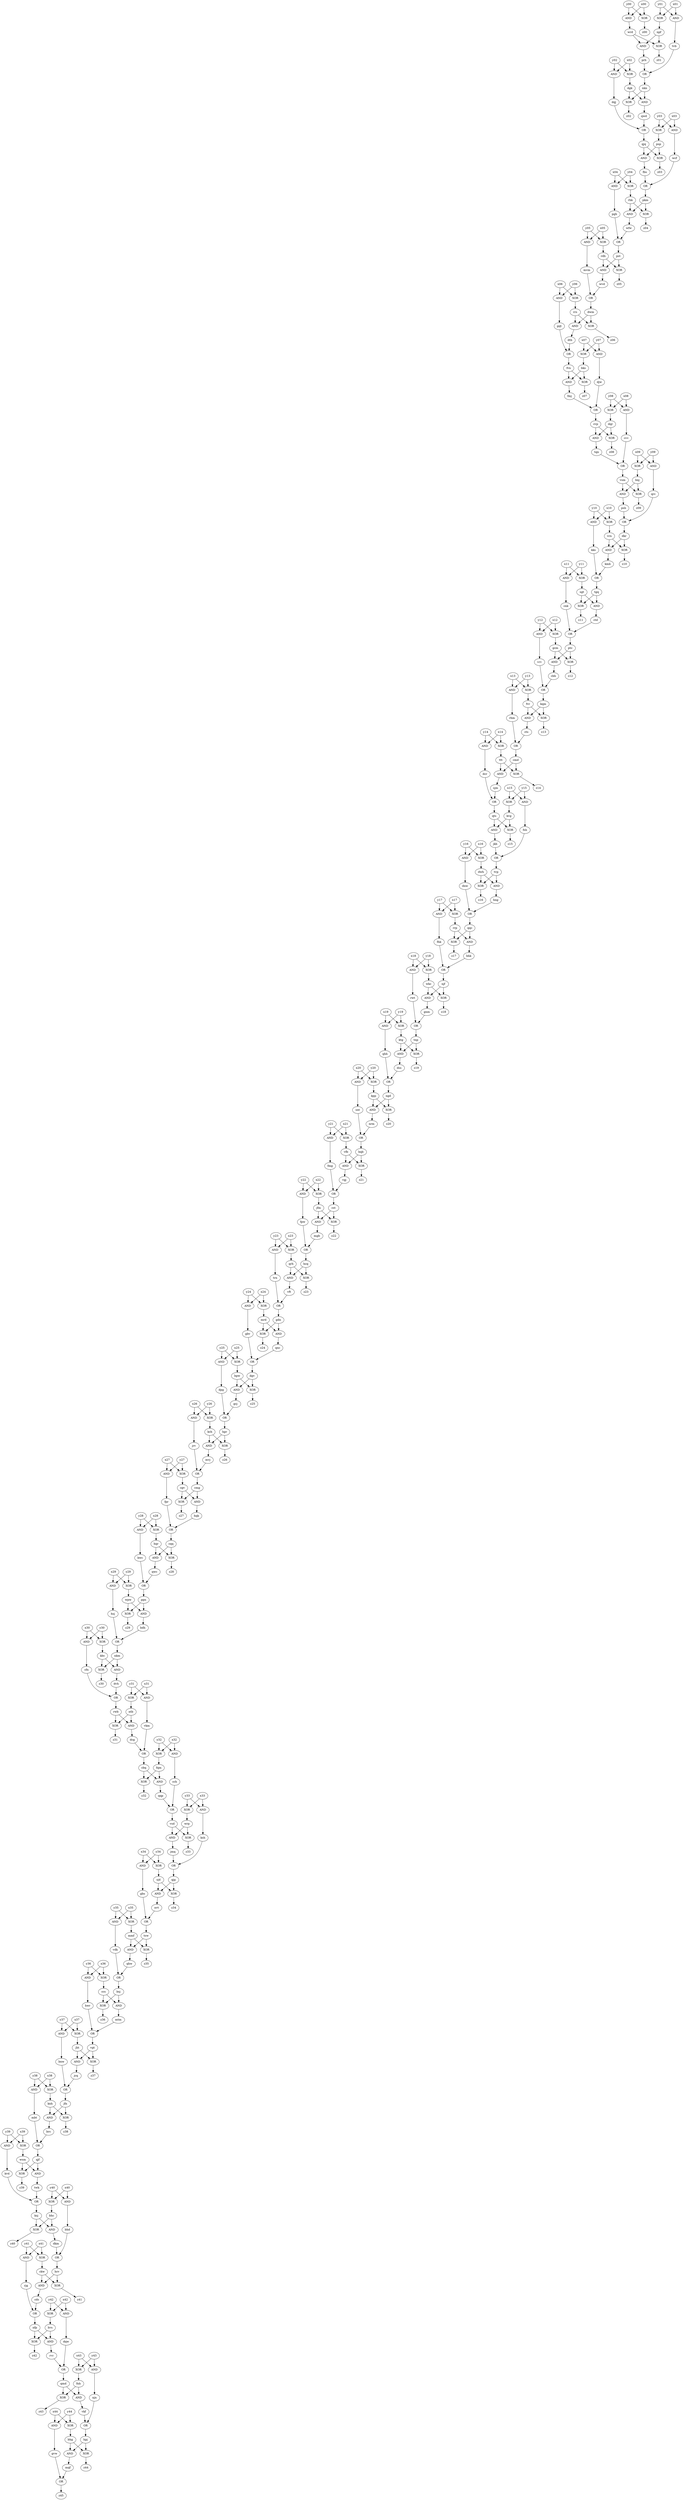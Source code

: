 digraph {
	rwb
	ntb
	z31
	0 [label=XOR]
	rwb -> 0
	ntb -> 0
	0 -> z31
	sgt
	tgq
	z11
	1 [label=XOR]
	sgt -> 1
	tgq -> 1
	1 -> z11
	ctd
	cnk
	ptc
	2 [label=OR]
	ctd -> 2
	cnk -> 2
	2 -> ptc
	y36
	x36
	hwr
	3 [label=AND]
	y36 -> 3
	x36 -> 3
	3 -> hwr
	y31
	x31
	vkm
	4 [label=AND]
	y31 -> 4
	x31 -> 4
	4 -> vkm
	tqn
	cvv
	vsm
	5 [label=OR]
	tqn -> 5
	cvv -> 5
	5 -> vsm
	vsm
	bnj
	psh
	6 [label=AND]
	vsm -> 6
	bnj -> 6
	6 -> psh
	ccs
	bsj
	mtm
	7 [label=AND]
	ccs -> 7
	bsj -> 7
	7 -> mtm
	qts
	kvg
	jkh
	8 [label=AND]
	qts -> 8
	kvg -> 8
	8 -> jkh
	y21
	x21
	fmg
	9 [label=AND]
	y21 -> 9
	x21 -> 9
	9 -> fmg
	jht
	vgt
	z37
	10 [label=XOR]
	jht -> 10
	vgt -> 10
	10 -> z37
	y37
	x37
	bnw
	11 [label=AND]
	y37 -> 11
	x37 -> 11
	11 -> bnw
	kvd
	twk
	ksj
	12 [label=OR]
	kvd -> 12
	twk -> 12
	12 -> ksj
	ksj
	bhc
	z40
	13 [label=XOR]
	ksj -> 13
	bhc -> 13
	13 -> z40
	qmd
	fnh
	z43
	14 [label=XOR]
	qmd -> 14
	fnh -> 14
	14 -> z43
	wpw
	ppn
	bdh
	15 [label=AND]
	wpw -> 15
	ppn -> 15
	15 -> bdh
	x20
	y20
	snt
	16 [label=AND]
	x20 -> 16
	y20 -> 16
	16 -> snt
	y38
	x38
	mbt
	17 [label=AND]
	y38 -> 17
	x38 -> 17
	17 -> mbt
	knh
	jfn
	z38
	18 [label=XOR]
	knh -> 18
	jfn -> 18
	18 -> z38
	x13
	y13
	fvr
	19 [label=XOR]
	x13 -> 19
	y13 -> 19
	19 -> fvr
	dwh
	tvp
	hng
	20 [label=AND]
	dwh -> 20
	tvp -> 20
	20 -> hng
	wrd
	npf
	prh
	21 [label=AND]
	wrd -> 21
	npf -> 21
	21 -> prh
	y14
	x14
	dcr
	22 [label=AND]
	y14 -> 22
	x14 -> 22
	22 -> dcr
	fvn
	bks
	fmj
	23 [label=AND]
	fvn -> 23
	bks -> 23
	23 -> fmj
	mrd
	gdn
	z24
	24 [label=XOR]
	mrd -> 24
	gdn -> 24
	24 -> z24
	x29
	y29
	wpw
	25 [label=XOR]
	x29 -> 25
	y29 -> 25
	25 -> wpw
	qjq
	psp
	fbs
	26 [label=AND]
	qjq -> 26
	psp -> 26
	26 -> fbs
	x43
	y43
	fnh
	27 [label=XOR]
	x43 -> 27
	y43 -> 27
	27 -> fnh
	x18
	y18
	wkc
	28 [label=XOR]
	x18 -> 28
	y18 -> 28
	28 -> wkc
	y24
	x24
	mrd
	29 [label=XOR]
	y24 -> 29
	x24 -> 29
	29 -> mrd
	y03
	x03
	psp
	30 [label=XOR]
	y03 -> 30
	x03 -> 30
	30 -> psp
	gqt
	dth
	fvn
	31 [label=OR]
	gqt -> 31
	dth -> 31
	31 -> fvn
	y12
	x12
	gcm
	32 [label=XOR]
	y12 -> 32
	x12 -> 32
	32 -> gcm
	y16
	x16
	dnw
	33 [label=AND]
	y16 -> 33
	x16 -> 33
	33 -> dnw
	x07
	y07
	djw
	34 [label=AND]
	x07 -> 34
	y07 -> 34
	34 -> djw
	kbc
	nkm
	dvh
	35 [label=AND]
	kbc -> 35
	nkm -> 35
	35 -> dvh
	vrn
	dkr
	z10
	36 [label=XOR]
	vrn -> 36
	dkr -> 36
	36 -> z10
	fbs
	wcf
	pkm
	37 [label=OR]
	fbs -> 37
	wcf -> 37
	37 -> pkm
	x12
	y12
	vrv
	38 [label=AND]
	x12 -> 38
	y12 -> 38
	38 -> vrv
	x34
	y34
	gbs
	39 [label=AND]
	x34 -> 39
	y34 -> 39
	39 -> gbs
	qnc
	gbv
	dgv
	40 [label=OR]
	qnc -> 40
	gbv -> 40
	40 -> dgv
	x15
	y15
	kvg
	41 [label=XOR]
	x15 -> 41
	y15 -> 41
	41 -> kvg
	y22
	x22
	fpw
	42 [label=AND]
	y22 -> 42
	x22 -> 42
	42 -> fpw
	jfm
	cst
	mgb
	43 [label=AND]
	jfm -> 43
	cst -> 43
	43 -> mgb
	y37
	x37
	jht
	44 [label=XOR]
	y37 -> 44
	x37 -> 44
	44 -> jht
	kqm
	fvr
	z13
	45 [label=XOR]
	kqm -> 45
	fvr -> 45
	45 -> z13
	vsd
	wrp
	jmq
	46 [label=AND]
	vsd -> 46
	wrp -> 46
	46 -> jmq
	cqq
	hqr
	z28
	47 [label=XOR]
	cqq -> 47
	hqr -> 47
	47 -> z28
	x09
	y09
	qrc
	48 [label=AND]
	x09 -> 48
	y09 -> 48
	48 -> qrc
	mmf
	tsw
	z35
	49 [label=XOR]
	mmf -> 49
	tsw -> 49
	49 -> z35
	bqb
	vfb
	vgj
	50 [label=AND]
	bqb -> 50
	vfb -> 50
	50 -> vgj
	kvg
	qts
	z15
	51 [label=XOR]
	kvg -> 51
	qts -> 51
	51 -> z15
	x24
	y24
	gbv
	52 [label=AND]
	x24 -> 52
	y24 -> 52
	52 -> gbv
	hsj
	bdh
	nkm
	53 [label=OR]
	hsj -> 53
	bdh -> 53
	53 -> nkm
	y20
	x20
	kpp
	54 [label=XOR]
	y20 -> 54
	x20 -> 54
	54 -> kpp
	fsh
	jkh
	tvp
	55 [label=OR]
	fsh -> 55
	jkh -> 55
	55 -> tvp
	x44
	y44
	gvw
	56 [label=AND]
	x44 -> 56
	y44 -> 56
	56 -> gvw
	tvp
	dwh
	z16
	57 [label=XOR]
	tvp -> 57
	dwh -> 57
	57 -> z16
	x04
	y04
	pgh
	58 [label=AND]
	x04 -> 58
	y04 -> 58
	58 -> pgh
	bhg
	hpj
	mqf
	59 [label=AND]
	bhg -> 59
	hpj -> 59
	59 -> mqf
	y07
	x07
	bks
	60 [label=XOR]
	y07 -> 60
	x07 -> 60
	60 -> bks
	cgv
	cmg
	z27
	61 [label=XOR]
	cgv -> 61
	cmg -> 61
	61 -> z27
	vfb
	bqb
	z21
	62 [label=XOR]
	vfb -> 62
	bqb -> 62
	62 -> z21
	x19
	y19
	qhh
	63 [label=AND]
	x19 -> 63
	y19 -> 63
	63 -> qhh
	y35
	x35
	mmf
	64 [label=XOR]
	y35 -> 64
	x35 -> 64
	64 -> mmf
	y33
	x33
	wrp
	65 [label=XOR]
	y33 -> 65
	x33 -> 65
	65 -> wrp
	y10
	x10
	kks
	66 [label=AND]
	y10 -> 66
	x10 -> 66
	66 -> kks
	trn
	vft
	gdn
	67 [label=OR]
	trn -> 67
	vft -> 67
	67 -> gdn
	qhw
	vdk
	bsj
	68 [label=OR]
	qhw -> 68
	vdk -> 68
	68 -> bsj
	dvh
	cfn
	rwb
	69 [label=OR]
	dvh -> 69
	cfn -> 69
	69 -> rwb
	kwc
	qwc
	ppn
	70 [label=OR]
	kwc -> 70
	qwc -> 70
	70 -> ppn
	x06
	y06
	rrs
	71 [label=XOR]
	x06 -> 71
	y06 -> 71
	71 -> rrs
	tnp
	ktg
	z19
	72 [label=XOR]
	tnp -> 72
	ktg -> 72
	72 -> z19
	x11
	y11
	sgt
	73 [label=XOR]
	x11 -> 73
	y11 -> 73
	73 -> sgt
	wfw
	pgh
	pst
	74 [label=OR]
	wfw -> 74
	pgh -> 74
	74 -> pst
	djw
	fmj
	cvp
	75 [label=OR]
	djw -> 75
	fmj -> 75
	75 -> cvp
	hqr
	cqq
	qwc
	76 [label=AND]
	hqr -> 76
	cqq -> 76
	76 -> qwc
	y01
	x01
	npf
	77 [label=XOR]
	y01 -> 77
	x01 -> 77
	77 -> npf
	dqw
	rvr
	qmd
	78 [label=OR]
	dqw -> 78
	rvr -> 78
	78 -> qmd
	y17
	x17
	rrp
	79 [label=XOR]
	y17 -> 79
	x17 -> 79
	79 -> rrp
	y01
	x01
	tvb
	80 [label=AND]
	y01 -> 80
	x01 -> 80
	80 -> tvb
	qrh
	hcq
	vft
	81 [label=AND]
	qrh -> 81
	hcq -> 81
	81 -> vft
	x11
	y11
	cnk
	82 [label=AND]
	x11 -> 82
	y11 -> 82
	82 -> cnk
	rhk
	pkm
	wfw
	83 [label=AND]
	rhk -> 83
	pkm -> 83
	83 -> wfw
	gdn
	mrd
	qnc
	84 [label=AND]
	gdn -> 84
	mrd -> 84
	84 -> qnc
	y41
	x41
	rjg
	85 [label=AND]
	y41 -> 85
	x41 -> 85
	85 -> rjg
	knh
	jfn
	brc
	86 [label=AND]
	knh -> 86
	jfn -> 86
	86 -> brc
	y08
	x08
	dqr
	87 [label=XOR]
	y08 -> 87
	x08 -> 87
	87 -> dqr
	jht
	vgt
	jcq
	88 [label=AND]
	jht -> 88
	vgt -> 88
	88 -> jcq
	cmd
	ttt
	sjm
	89 [label=AND]
	cmd -> 89
	ttt -> 89
	89 -> sjm
	rrp
	qqc
	z17
	90 [label=XOR]
	rrp -> 90
	qqc -> 90
	90 -> z17
	cbq
	fqm
	z32
	91 [label=XOR]
	cbq -> 91
	fqm -> 91
	91 -> z32
	qmd
	fnh
	vkf
	92 [label=AND]
	qmd -> 92
	fnh -> 92
	92 -> vkf
	y22
	x22
	jfm
	93 [label=XOR]
	y22 -> 93
	x22 -> 93
	93 -> jfm
	x35
	y35
	vdk
	94 [label=AND]
	x35 -> 94
	y35 -> 94
	94 -> vdk
	sjd
	qjg
	z34
	95 [label=XOR]
	sjd -> 95
	qjg -> 95
	95 -> z34
	bsj
	ccs
	z36
	96 [label=XOR]
	bsj -> 96
	ccs -> 96
	96 -> z36
	tnp
	ktg
	dss
	97 [label=AND]
	tnp -> 97
	ktg -> 97
	97 -> dss
	y02
	x02
	dgk
	98 [label=XOR]
	y02 -> 98
	x02 -> 98
	98 -> dgk
	x34
	y34
	sjd
	99 [label=XOR]
	x34 -> 99
	y34 -> 99
	99 -> sjd
	x04
	y04
	rhk
	100 [label=XOR]
	x04 -> 100
	y04 -> 100
	100 -> rhk
	x03
	y03
	wcf
	101 [label=AND]
	x03 -> 101
	y03 -> 101
	101 -> wcf
	x08
	y08
	cvv
	102 [label=AND]
	x08 -> 102
	y08 -> 102
	102 -> cvv
	bhg
	hpj
	z44
	103 [label=XOR]
	bhg -> 103
	hpj -> 103
	103 -> z44
	hcv
	ckw
	cds
	104 [label=AND]
	hcv -> 104
	ckw -> 104
	104 -> cds
	npf
	wrd
	z01
	105 [label=XOR]
	npf -> 105
	wrd -> 105
	105 -> z01
	x26
	y26
	kch
	106 [label=XOR]
	x26 -> 106
	y26 -> 106
	106 -> kch
	mbt
	brc
	qjf
	107 [label=OR]
	mbt -> 107
	brc -> 107
	107 -> qjf
	fpw
	mgb
	hcq
	108 [label=OR]
	fpw -> 108
	mgb -> 108
	108 -> hcq
	cbq
	fqm
	qqp
	109 [label=AND]
	cbq -> 109
	fqm -> 109
	109 -> qqp
	fvn
	bks
	z07
	110 [label=XOR]
	fvn -> 110
	bks -> 110
	110 -> z07
	x26
	y26
	jrv
	111 [label=AND]
	x26 -> 111
	y26 -> 111
	111 -> jrv
	kks
	kmb
	tgq
	112 [label=OR]
	kks -> 112
	kmb -> 112
	112 -> tgq
	rhm
	cts
	cmd
	113 [label=OR]
	rhm -> 113
	cts -> 113
	113 -> cmd
	nkm
	kbc
	z30
	114 [label=XOR]
	nkm -> 114
	kbc -> 114
	114 -> z30
	y36
	x36
	ccs
	115 [label=XOR]
	y36 -> 115
	x36 -> 115
	115 -> ccs
	x18
	y18
	rwt
	116 [label=AND]
	x18 -> 116
	y18 -> 116
	116 -> rwt
	mvm
	wvd
	dwm
	117 [label=OR]
	mvm -> 117
	wvd -> 117
	117 -> dwm
	y40
	x40
	bhc
	118 [label=XOR]
	y40 -> 118
	x40 -> 118
	118 -> bhc
	x21
	y21
	vfb
	119 [label=XOR]
	x21 -> 119
	y21 -> 119
	119 -> vfb
	prh
	tvb
	nkn
	120 [label=OR]
	prh -> 120
	tvb -> 120
	120 -> nkn
	y25
	x25
	dpg
	121 [label=AND]
	y25 -> 121
	x25 -> 121
	121 -> dpg
	gbs
	nvt
	tsw
	122 [label=OR]
	gbs -> 122
	nvt -> 122
	122 -> tsw
	rhk
	pkm
	z04
	123 [label=XOR]
	rhk -> 123
	pkm -> 123
	123 -> z04
	psp
	qjq
	z03
	124 [label=XOR]
	psp -> 124
	qjq -> 124
	124 -> z03
	cbh
	vrv
	kqm
	125 [label=OR]
	cbh -> 125
	vrv -> 125
	125 -> kqm
	y32
	x32
	fqm
	126 [label=XOR]
	y32 -> 126
	x32 -> 126
	126 -> fqm
	cvp
	dqr
	tqn
	127 [label=AND]
	cvp -> 127
	dqr -> 127
	127 -> tqn
	mqf
	gvw
	z45
	128 [label=OR]
	mqf -> 128
	gvw -> 128
	128 -> z45
	x27
	y27
	cgv
	129 [label=XOR]
	x27 -> 129
	y27 -> 129
	129 -> cgv
	qwd
	dqj
	qjq
	130 [label=OR]
	qwd -> 130
	dqj -> 130
	130 -> qjq
	y28
	x28
	hqr
	131 [label=XOR]
	y28 -> 131
	x28 -> 131
	131 -> hqr
	x44
	y44
	bhg
	132 [label=XOR]
	x44 -> 132
	y44 -> 132
	132 -> bhg
	wpw
	ppn
	z29
	133 [label=XOR]
	wpw -> 133
	ppn -> 133
	133 -> z29
	y39
	x39
	wsm
	134 [label=XOR]
	y39 -> 134
	x39 -> 134
	134 -> wsm
	vrn
	dkr
	kmb
	135 [label=AND]
	vrn -> 135
	dkr -> 135
	135 -> kmb
	psh
	qrc
	dkr
	136 [label=OR]
	psh -> 136
	qrc -> 136
	136 -> dkr
	rrs
	dwm
	dth
	137 [label=AND]
	rrs -> 137
	dwm -> 137
	137 -> dth
	hcq
	qrh
	z23
	138 [label=XOR]
	hcq -> 138
	qrh -> 138
	138 -> z23
	fmg
	vgj
	cst
	139 [label=OR]
	fmg -> 139
	vgj -> 139
	139 -> cst
	dqr
	cvp
	z08
	140 [label=XOR]
	dqr -> 140
	cvp -> 140
	140 -> z08
	kpp
	ngd
	z20
	141 [label=XOR]
	kpp -> 141
	ngd -> 141
	141 -> z20
	ttt
	cmd
	z14
	142 [label=XOR]
	ttt -> 142
	cmd -> 142
	142 -> z14
	rjg
	cds
	nfp
	143 [label=OR]
	rjg -> 143
	cds -> 143
	143 -> nfp
	x10
	y10
	vrn
	144 [label=XOR]
	x10 -> 144
	y10 -> 144
	144 -> vrn
	cmg
	cgv
	hqk
	145 [label=AND]
	cmg -> 145
	cgv -> 145
	145 -> hqk
	dgv
	bpw
	gcj
	146 [label=AND]
	dgv -> 146
	bpw -> 146
	146 -> gcj
	njn
	vkf
	hpj
	147 [label=OR]
	njn -> 147
	vkf -> 147
	147 -> hpj
	mvj
	jrv
	cmg
	148 [label=OR]
	mvj -> 148
	jrv -> 148
	148 -> cmg
	x40
	y40
	bhd
	149 [label=AND]
	x40 -> 149
	y40 -> 149
	149 -> bhd
	x41
	y41
	ckw
	150 [label=XOR]
	x41 -> 150
	y41 -> 150
	150 -> ckw
	hvs
	nfp
	z42
	151 [label=XOR]
	hvs -> 151
	nfp -> 151
	151 -> z42
	dgk
	nkn
	qwd
	152 [label=AND]
	dgk -> 152
	nkn -> 152
	152 -> qwd
	dpg
	gcj
	hpr
	153 [label=OR]
	dpg -> 153
	gcj -> 153
	153 -> hpr
	x33
	y33
	ksh
	154 [label=AND]
	x33 -> 154
	y33 -> 154
	154 -> ksh
	nrm
	snt
	bqb
	155 [label=OR]
	nrm -> 155
	snt -> 155
	155 -> bqb
	sgt
	tgq
	ctd
	156 [label=AND]
	sgt -> 156
	tgq -> 156
	156 -> ctd
	wkc
	njf
	gnm
	157 [label=AND]
	wkc -> 157
	njf -> 157
	157 -> gnm
	y38
	x38
	knh
	158 [label=XOR]
	y38 -> 158
	x38 -> 158
	158 -> knh
	y25
	x25
	bpw
	159 [label=XOR]
	y25 -> 159
	x25 -> 159
	159 -> bpw
	y42
	x42
	dqw
	160 [label=AND]
	y42 -> 160
	x42 -> 160
	160 -> dqw
	ksh
	jmq
	qjg
	161 [label=OR]
	ksh -> 161
	jmq -> 161
	161 -> qjg
	cst
	jfm
	z22
	162 [label=XOR]
	cst -> 162
	jfm -> 162
	162 -> z22
	rrp
	qqc
	bhk
	163 [label=AND]
	rrp -> 163
	qqc -> 163
	163 -> bhk
	wrp
	vsd
	z33
	164 [label=XOR]
	wrp -> 164
	vsd -> 164
	164 -> z33
	vkm
	dcg
	cbq
	165 [label=OR]
	vkm -> 165
	dcg -> 165
	165 -> cbq
	y00
	x00
	z00
	166 [label=XOR]
	y00 -> 166
	x00 -> 166
	166 -> z00
	y17
	x17
	fhk
	167 [label=AND]
	y17 -> 167
	x17 -> 167
	167 -> fhk
	y16
	x16
	dwh
	168 [label=XOR]
	y16 -> 168
	x16 -> 168
	168 -> dwh
	bpw
	dgv
	z25
	169 [label=XOR]
	bpw -> 169
	dgv -> 169
	169 -> z25
	sjm
	dcr
	qts
	170 [label=OR]
	sjm -> 170
	dcr -> 170
	170 -> qts
	jcq
	bnw
	jfn
	171 [label=OR]
	jcq -> 171
	bnw -> 171
	171 -> jfn
	x32
	y32
	cch
	172 [label=AND]
	x32 -> 172
	y32 -> 172
	172 -> cch
	kch
	hpr
	mvj
	173 [label=AND]
	kch -> 173
	hpr -> 173
	173 -> mvj
	bhk
	fhk
	njf
	174 [label=OR]
	bhk -> 174
	fhk -> 174
	174 -> njf
	x28
	y28
	kwc
	175 [label=AND]
	x28 -> 175
	y28 -> 175
	175 -> kwc
	fpr
	hqk
	cqq
	176 [label=OR]
	fpr -> 176
	hqk -> 176
	176 -> cqq
	y05
	x05
	mvm
	177 [label=AND]
	y05 -> 177
	x05 -> 177
	177 -> mvm
	hpr
	kch
	z26
	178 [label=XOR]
	hpr -> 178
	kch -> 178
	178 -> z26
	ptc
	gcm
	cbh
	179 [label=AND]
	ptc -> 179
	gcm -> 179
	179 -> cbh
	dkm
	bhd
	hcv
	180 [label=OR]
	dkm -> 180
	bhd -> 180
	180 -> hcv
	x30
	y30
	cfn
	181 [label=AND]
	x30 -> 181
	y30 -> 181
	181 -> cfn
	rwt
	gnm
	tnp
	182 [label=OR]
	rwt -> 182
	gnm -> 182
	182 -> tnp
	mmf
	tsw
	qhw
	183 [label=AND]
	mmf -> 183
	tsw -> 183
	183 -> qhw
	ngd
	kpp
	nrm
	184 [label=AND]
	ngd -> 184
	kpp -> 184
	184 -> nrm
	y15
	x15
	fsh
	185 [label=AND]
	y15 -> 185
	x15 -> 185
	185 -> fsh
	y43
	x43
	njn
	186 [label=AND]
	y43 -> 186
	x43 -> 186
	186 -> njn
	y00
	x00
	wrd
	187 [label=AND]
	y00 -> 187
	x00 -> 187
	187 -> wrd
	x29
	y29
	hsj
	188 [label=AND]
	x29 -> 188
	y29 -> 188
	188 -> hsj
	x02
	y02
	dqj
	189 [label=AND]
	x02 -> 189
	y02 -> 189
	189 -> dqj
	y23
	x23
	qrh
	190 [label=XOR]
	y23 -> 190
	x23 -> 190
	190 -> qrh
	y05
	x05
	rdh
	191 [label=XOR]
	y05 -> 191
	x05 -> 191
	191 -> rdh
	y19
	x19
	ktg
	192 [label=XOR]
	y19 -> 192
	x19 -> 192
	192 -> ktg
	dwm
	rrs
	z06
	193 [label=XOR]
	dwm -> 193
	rrs -> 193
	193 -> z06
	kqm
	fvr
	cts
	194 [label=AND]
	kqm -> 194
	fvr -> 194
	194 -> cts
	ptc
	gcm
	z12
	195 [label=XOR]
	ptc -> 195
	gcm -> 195
	195 -> z12
	y27
	x27
	fpr
	196 [label=AND]
	y27 -> 196
	x27 -> 196
	196 -> fpr
	sjd
	qjg
	nvt
	197 [label=AND]
	sjd -> 197
	qjg -> 197
	197 -> nvt
	x09
	y09
	bnj
	198 [label=XOR]
	x09 -> 198
	y09 -> 198
	198 -> bnj
	mtm
	hwr
	vgt
	199 [label=OR]
	mtm -> 199
	hwr -> 199
	199 -> vgt
	cch
	qqp
	vsd
	200 [label=OR]
	cch -> 200
	qqp -> 200
	200 -> vsd
	hng
	dnw
	qqc
	201 [label=OR]
	hng -> 201
	dnw -> 201
	201 -> qqc
	wsm
	qjf
	twk
	202 [label=AND]
	wsm -> 202
	qjf -> 202
	202 -> twk
	x23
	y23
	trn
	203 [label=AND]
	x23 -> 203
	y23 -> 203
	203 -> trn
	x30
	y30
	kbc
	204 [label=XOR]
	x30 -> 204
	y30 -> 204
	204 -> kbc
	x39
	y39
	kvd
	205 [label=AND]
	x39 -> 205
	y39 -> 205
	205 -> kvd
	bhc
	ksj
	dkm
	206 [label=AND]
	bhc -> 206
	ksj -> 206
	206 -> dkm
	ckw
	hcv
	z41
	207 [label=XOR]
	ckw -> 207
	hcv -> 207
	207 -> z41
	rdh
	pst
	wvd
	208 [label=AND]
	rdh -> 208
	pst -> 208
	208 -> wvd
	dgk
	nkn
	z02
	209 [label=XOR]
	dgk -> 209
	nkn -> 209
	209 -> z02
	rwb
	ntb
	dcg
	210 [label=AND]
	rwb -> 210
	ntb -> 210
	210 -> dcg
	x13
	y13
	rhm
	211 [label=AND]
	x13 -> 211
	y13 -> 211
	211 -> rhm
	y42
	x42
	hvs
	212 [label=XOR]
	y42 -> 212
	x42 -> 212
	212 -> hvs
	hvs
	nfp
	rvr
	213 [label=AND]
	hvs -> 213
	nfp -> 213
	213 -> rvr
	y14
	x14
	ttt
	214 [label=XOR]
	y14 -> 214
	x14 -> 214
	214 -> ttt
	y31
	x31
	ntb
	215 [label=XOR]
	y31 -> 215
	x31 -> 215
	215 -> ntb
	wsm
	qjf
	z39
	216 [label=XOR]
	wsm -> 216
	qjf -> 216
	216 -> z39
	pst
	rdh
	z05
	217 [label=XOR]
	pst -> 217
	rdh -> 217
	217 -> z05
	njf
	wkc
	z18
	218 [label=XOR]
	njf -> 218
	wkc -> 218
	218 -> z18
	bnj
	vsm
	z09
	219 [label=XOR]
	bnj -> 219
	vsm -> 219
	219 -> z09
	dss
	qhh
	ngd
	220 [label=OR]
	dss -> 220
	qhh -> 220
	220 -> ngd
	x06
	y06
	gqt
	221 [label=AND]
	x06 -> 221
	y06 -> 221
	221 -> gqt
}
